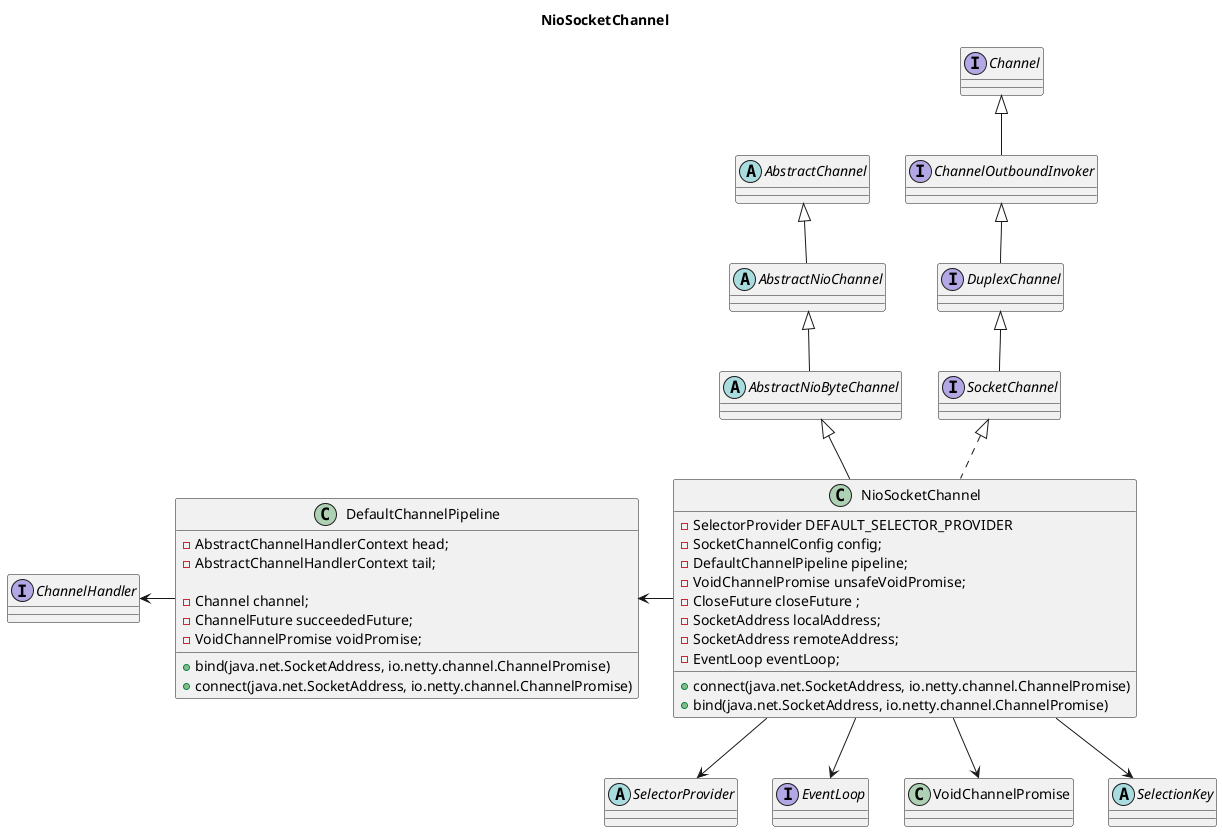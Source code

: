 @startuml

title NioSocketChannel

    interface Channel
    interface ChannelOutboundInvoker
    interface DuplexChannel
    interface SocketChannel



    abstract class AbstractNioByteChannel
    abstract class AbstractNioChannel
    abstract class AbstractChannel


    class NioSocketChannel {
        - SelectorProvider DEFAULT_SELECTOR_PROVIDER
        - SocketChannelConfig config;
        - DefaultChannelPipeline pipeline;
        - VoidChannelPromise unsafeVoidPromise;
        - CloseFuture closeFuture ;
        - SocketAddress localAddress;
        - SocketAddress remoteAddress;
        - EventLoop eventLoop;


        + connect(java.net.SocketAddress, io.netty.channel.ChannelPromise)
        + bind(java.net.SocketAddress, io.netty.channel.ChannelPromise)

    }




    Channel <|-down- ChannelOutboundInvoker
    ChannelOutboundInvoker <|-down- DuplexChannel
    DuplexChannel <|-down- SocketChannel


    AbstractChannel <|-down- AbstractNioChannel
    AbstractNioChannel <|-down- AbstractNioByteChannel


    NioSocketChannel .up.|> SocketChannel
    NioSocketChannel -up-|> AbstractNioByteChannel



    abstract class SelectorProvider

    class DefaultChannelPipeline {
        -AbstractChannelHandlerContext head;
        -AbstractChannelHandlerContext tail;

        - Channel channel;
        - ChannelFuture succeededFuture;
        - VoidChannelPromise voidPromise;

        + bind(java.net.SocketAddress, io.netty.channel.ChannelPromise)
        + connect(java.net.SocketAddress, io.netty.channel.ChannelPromise)

    }
    interface EventLoop
    class VoidChannelPromise
    abstract class SelectionKey


    NioSocketChannel -down-> SelectorProvider
    NioSocketChannel -left-> DefaultChannelPipeline
    NioSocketChannel -down-> EventLoop
    NioSocketChannel -down-> VoidChannelPromise
    NioSocketChannel -down-> SelectionKey



    interface ChannelHandler

    DefaultChannelPipeline  -left-> ChannelHandler



@enduml